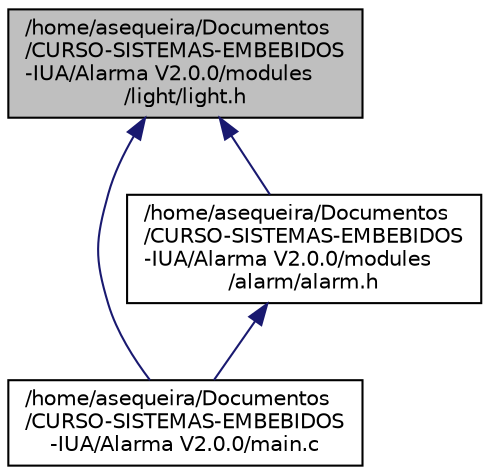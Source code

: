 digraph "/home/asequeira/Documentos/CURSO-SISTEMAS-EMBEBIDOS-IUA/Alarma V2.0.0/modules/light/light.h"
{
 // LATEX_PDF_SIZE
  edge [fontname="Helvetica",fontsize="10",labelfontname="Helvetica",labelfontsize="10"];
  node [fontname="Helvetica",fontsize="10",shape=record];
  Node1 [label="/home/asequeira/Documentos\l/CURSO-SISTEMAS-EMBEBIDOS\l-IUA/Alarma V2.0.0/modules\l/light/light.h",height=0.2,width=0.4,color="black", fillcolor="grey75", style="filled", fontcolor="black",tooltip="Archivo de código fuente para el modulo light."];
  Node1 -> Node2 [dir="back",color="midnightblue",fontsize="10",style="solid",fontname="Helvetica"];
  Node2 [label="/home/asequeira/Documentos\l/CURSO-SISTEMAS-EMBEBIDOS\l-IUA/Alarma V2.0.0/main.c",height=0.2,width=0.4,color="black", fillcolor="white", style="filled",URL="$main_8c.html",tooltip="Archivo de código fuente del archivo principal."];
  Node1 -> Node3 [dir="back",color="midnightblue",fontsize="10",style="solid",fontname="Helvetica"];
  Node3 [label="/home/asequeira/Documentos\l/CURSO-SISTEMAS-EMBEBIDOS\l-IUA/Alarma V2.0.0/modules\l/alarm/alarm.h",height=0.2,width=0.4,color="black", fillcolor="white", style="filled",URL="$alarm_8h.html",tooltip="Archivo de código fuente de la estructura alarm y sus funciones."];
  Node3 -> Node2 [dir="back",color="midnightblue",fontsize="10",style="solid",fontname="Helvetica"];
}
